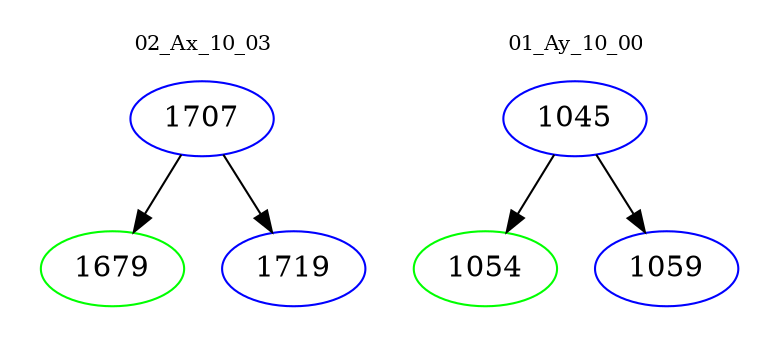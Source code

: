 digraph{
subgraph cluster_0 {
color = white
label = "02_Ax_10_03";
fontsize=10;
T0_1707 [label="1707", color="blue"]
T0_1707 -> T0_1679 [color="black"]
T0_1679 [label="1679", color="green"]
T0_1707 -> T0_1719 [color="black"]
T0_1719 [label="1719", color="blue"]
}
subgraph cluster_1 {
color = white
label = "01_Ay_10_00";
fontsize=10;
T1_1045 [label="1045", color="blue"]
T1_1045 -> T1_1054 [color="black"]
T1_1054 [label="1054", color="green"]
T1_1045 -> T1_1059 [color="black"]
T1_1059 [label="1059", color="blue"]
}
}
